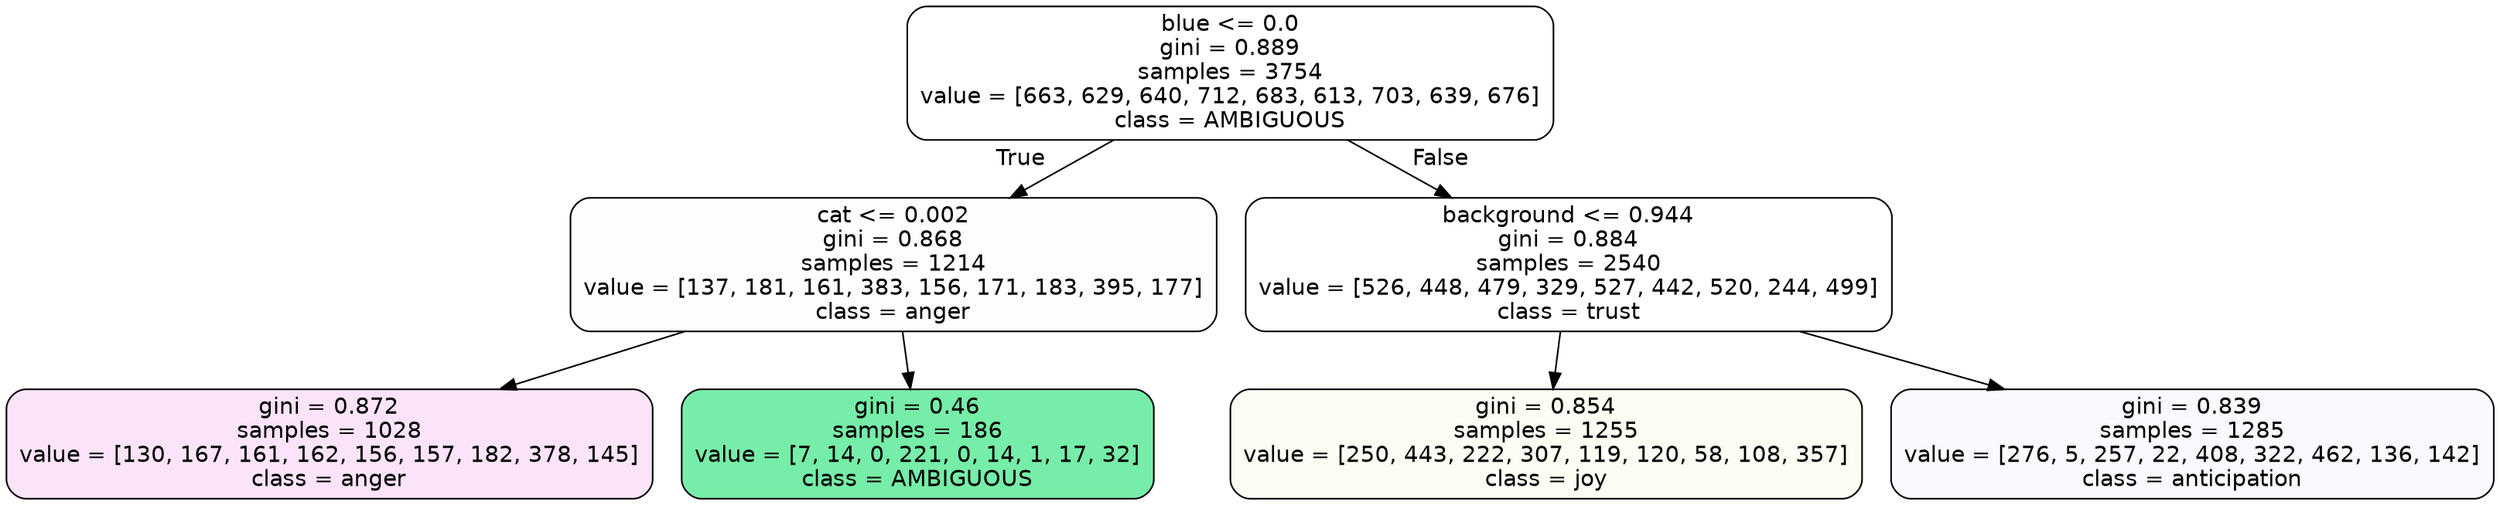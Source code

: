 digraph Tree {
node [shape=box, style="filled, rounded", color="black", fontname=helvetica] ;
edge [fontname=helvetica] ;
0 [label="blue <= 0.0\ngini = 0.889\nsamples = 3754\nvalue = [663, 629, 640, 712, 683, 613, 703, 639, 676]\nclass = AMBIGUOUS", fillcolor="#39e58100"] ;
1 [label="cat <= 0.002\ngini = 0.868\nsamples = 1214\nvalue = [137, 181, 161, 383, 156, 171, 183, 395, 177]\nclass = anger", fillcolor="#e539d702"] ;
0 -> 1 [labeldistance=2.5, labelangle=45, headlabel="True"] ;
2 [label="gini = 0.872\nsamples = 1028\nvalue = [130, 167, 161, 162, 156, 157, 182, 378, 145]\nclass = anger", fillcolor="#e539d722"] ;
1 -> 2 ;
3 [label="gini = 0.46\nsamples = 186\nvalue = [7, 14, 0, 221, 0, 14, 1, 17, 32]\nclass = AMBIGUOUS", fillcolor="#39e581b0"] ;
1 -> 3 ;
4 [label="background <= 0.944\ngini = 0.884\nsamples = 2540\nvalue = [526, 448, 479, 329, 527, 442, 520, 244, 499]\nclass = trust", fillcolor="#39d7e500"] ;
0 -> 4 [labeldistance=2.5, labelangle=-45, headlabel="False"] ;
5 [label="gini = 0.854\nsamples = 1255\nvalue = [250, 443, 222, 307, 119, 120, 58, 108, 357]\nclass = joy", fillcolor="#d7e5390d"] ;
4 -> 5 ;
6 [label="gini = 0.839\nsamples = 1285\nvalue = [276, 5, 257, 22, 408, 322, 462, 136, 142]\nclass = anticipation", fillcolor="#8139e508"] ;
4 -> 6 ;
}